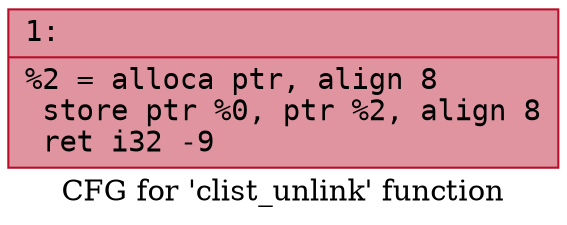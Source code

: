 digraph "CFG for 'clist_unlink' function" {
	label="CFG for 'clist_unlink' function";

	Node0x600000e1b430 [shape=record,color="#b70d28ff", style=filled, fillcolor="#b70d2870" fontname="Courier",label="{1:\l|  %2 = alloca ptr, align 8\l  store ptr %0, ptr %2, align 8\l  ret i32 -9\l}"];
}
